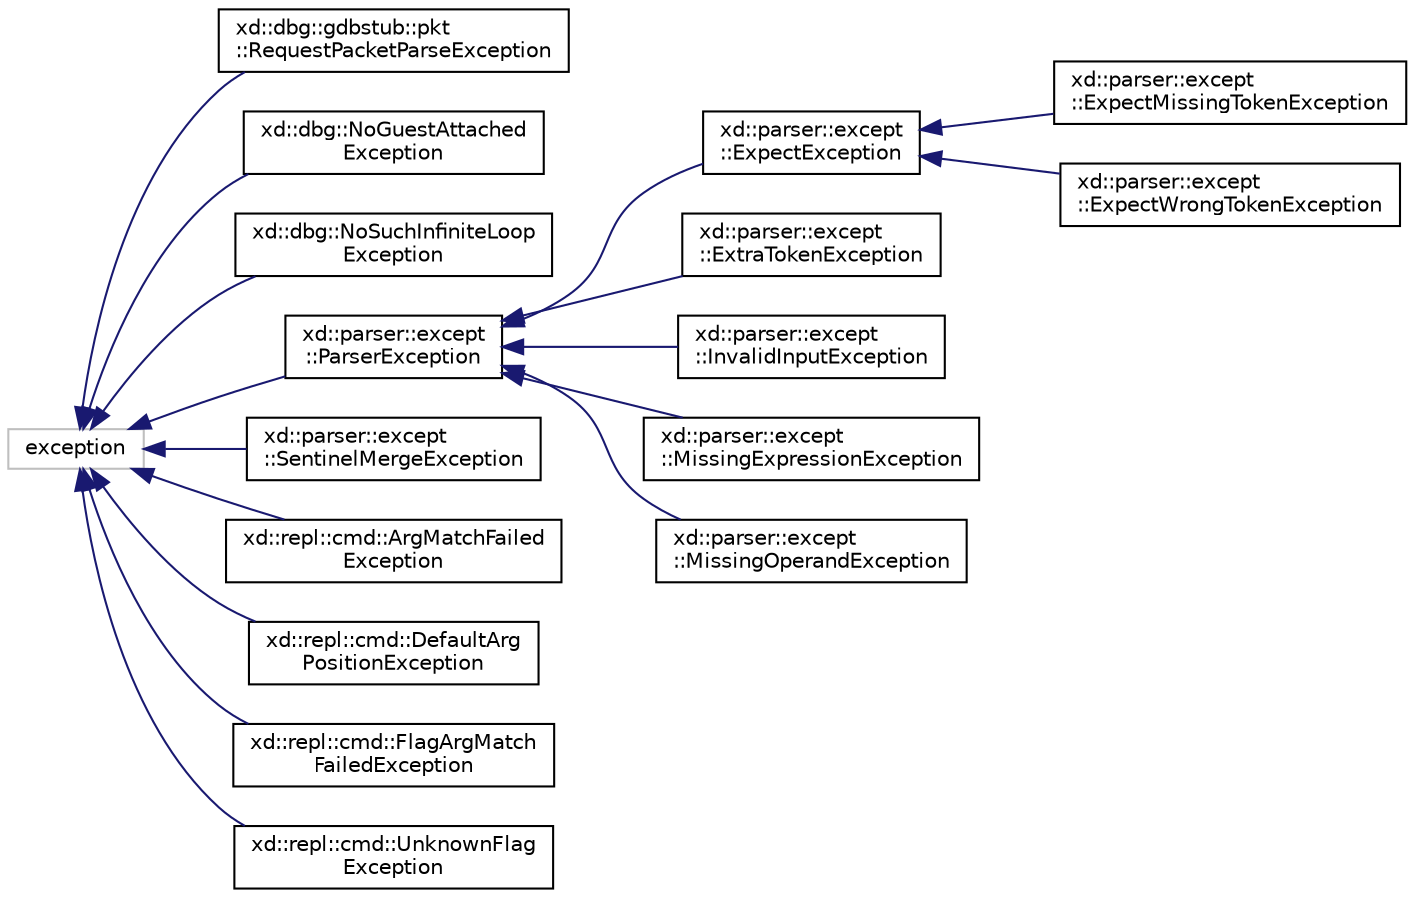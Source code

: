 digraph "Graphical Class Hierarchy"
{
  edge [fontname="Helvetica",fontsize="10",labelfontname="Helvetica",labelfontsize="10"];
  node [fontname="Helvetica",fontsize="10",shape=record];
  rankdir="LR";
  Node78 [label="exception",height=0.2,width=0.4,color="grey75", fillcolor="white", style="filled"];
  Node78 -> Node0 [dir="back",color="midnightblue",fontsize="10",style="solid",fontname="Helvetica"];
  Node0 [label="xd::dbg::gdbstub::pkt\l::RequestPacketParseException",height=0.2,width=0.4,color="black", fillcolor="white", style="filled",URL="$classxd_1_1dbg_1_1gdbstub_1_1pkt_1_1_request_packet_parse_exception.html"];
  Node78 -> Node80 [dir="back",color="midnightblue",fontsize="10",style="solid",fontname="Helvetica"];
  Node80 [label="xd::dbg::NoGuestAttached\lException",height=0.2,width=0.4,color="black", fillcolor="white", style="filled",URL="$classxd_1_1dbg_1_1_no_guest_attached_exception.html"];
  Node78 -> Node81 [dir="back",color="midnightblue",fontsize="10",style="solid",fontname="Helvetica"];
  Node81 [label="xd::dbg::NoSuchInfiniteLoop\lException",height=0.2,width=0.4,color="black", fillcolor="white", style="filled",URL="$classxd_1_1dbg_1_1_no_such_infinite_loop_exception.html"];
  Node78 -> Node82 [dir="back",color="midnightblue",fontsize="10",style="solid",fontname="Helvetica"];
  Node82 [label="xd::parser::except\l::ParserException",height=0.2,width=0.4,color="black", fillcolor="white", style="filled",URL="$classxd_1_1parser_1_1except_1_1_parser_exception.html"];
  Node82 -> Node83 [dir="back",color="midnightblue",fontsize="10",style="solid",fontname="Helvetica"];
  Node83 [label="xd::parser::except\l::ExpectException",height=0.2,width=0.4,color="black", fillcolor="white", style="filled",URL="$classxd_1_1parser_1_1except_1_1_expect_exception.html"];
  Node83 -> Node84 [dir="back",color="midnightblue",fontsize="10",style="solid",fontname="Helvetica"];
  Node84 [label="xd::parser::except\l::ExpectMissingTokenException",height=0.2,width=0.4,color="black", fillcolor="white", style="filled",URL="$classxd_1_1parser_1_1except_1_1_expect_missing_token_exception.html"];
  Node83 -> Node85 [dir="back",color="midnightblue",fontsize="10",style="solid",fontname="Helvetica"];
  Node85 [label="xd::parser::except\l::ExpectWrongTokenException",height=0.2,width=0.4,color="black", fillcolor="white", style="filled",URL="$classxd_1_1parser_1_1except_1_1_expect_wrong_token_exception.html"];
  Node82 -> Node86 [dir="back",color="midnightblue",fontsize="10",style="solid",fontname="Helvetica"];
  Node86 [label="xd::parser::except\l::ExtraTokenException",height=0.2,width=0.4,color="black", fillcolor="white", style="filled",URL="$classxd_1_1parser_1_1except_1_1_extra_token_exception.html"];
  Node82 -> Node87 [dir="back",color="midnightblue",fontsize="10",style="solid",fontname="Helvetica"];
  Node87 [label="xd::parser::except\l::InvalidInputException",height=0.2,width=0.4,color="black", fillcolor="white", style="filled",URL="$classxd_1_1parser_1_1except_1_1_invalid_input_exception.html"];
  Node82 -> Node88 [dir="back",color="midnightblue",fontsize="10",style="solid",fontname="Helvetica"];
  Node88 [label="xd::parser::except\l::MissingExpressionException",height=0.2,width=0.4,color="black", fillcolor="white", style="filled",URL="$classxd_1_1parser_1_1except_1_1_missing_expression_exception.html"];
  Node82 -> Node89 [dir="back",color="midnightblue",fontsize="10",style="solid",fontname="Helvetica"];
  Node89 [label="xd::parser::except\l::MissingOperandException",height=0.2,width=0.4,color="black", fillcolor="white", style="filled",URL="$classxd_1_1parser_1_1except_1_1_missing_operand_exception.html"];
  Node78 -> Node90 [dir="back",color="midnightblue",fontsize="10",style="solid",fontname="Helvetica"];
  Node90 [label="xd::parser::except\l::SentinelMergeException",height=0.2,width=0.4,color="black", fillcolor="white", style="filled",URL="$classxd_1_1parser_1_1except_1_1_sentinel_merge_exception.html"];
  Node78 -> Node91 [dir="back",color="midnightblue",fontsize="10",style="solid",fontname="Helvetica"];
  Node91 [label="xd::repl::cmd::ArgMatchFailed\lException",height=0.2,width=0.4,color="black", fillcolor="white", style="filled",URL="$classxd_1_1repl_1_1cmd_1_1_arg_match_failed_exception.html"];
  Node78 -> Node92 [dir="back",color="midnightblue",fontsize="10",style="solid",fontname="Helvetica"];
  Node92 [label="xd::repl::cmd::DefaultArg\lPositionException",height=0.2,width=0.4,color="black", fillcolor="white", style="filled",URL="$classxd_1_1repl_1_1cmd_1_1_default_arg_position_exception.html"];
  Node78 -> Node93 [dir="back",color="midnightblue",fontsize="10",style="solid",fontname="Helvetica"];
  Node93 [label="xd::repl::cmd::FlagArgMatch\lFailedException",height=0.2,width=0.4,color="black", fillcolor="white", style="filled",URL="$classxd_1_1repl_1_1cmd_1_1_flag_arg_match_failed_exception.html"];
  Node78 -> Node94 [dir="back",color="midnightblue",fontsize="10",style="solid",fontname="Helvetica"];
  Node94 [label="xd::repl::cmd::UnknownFlag\lException",height=0.2,width=0.4,color="black", fillcolor="white", style="filled",URL="$classxd_1_1repl_1_1cmd_1_1_unknown_flag_exception.html"];
}
